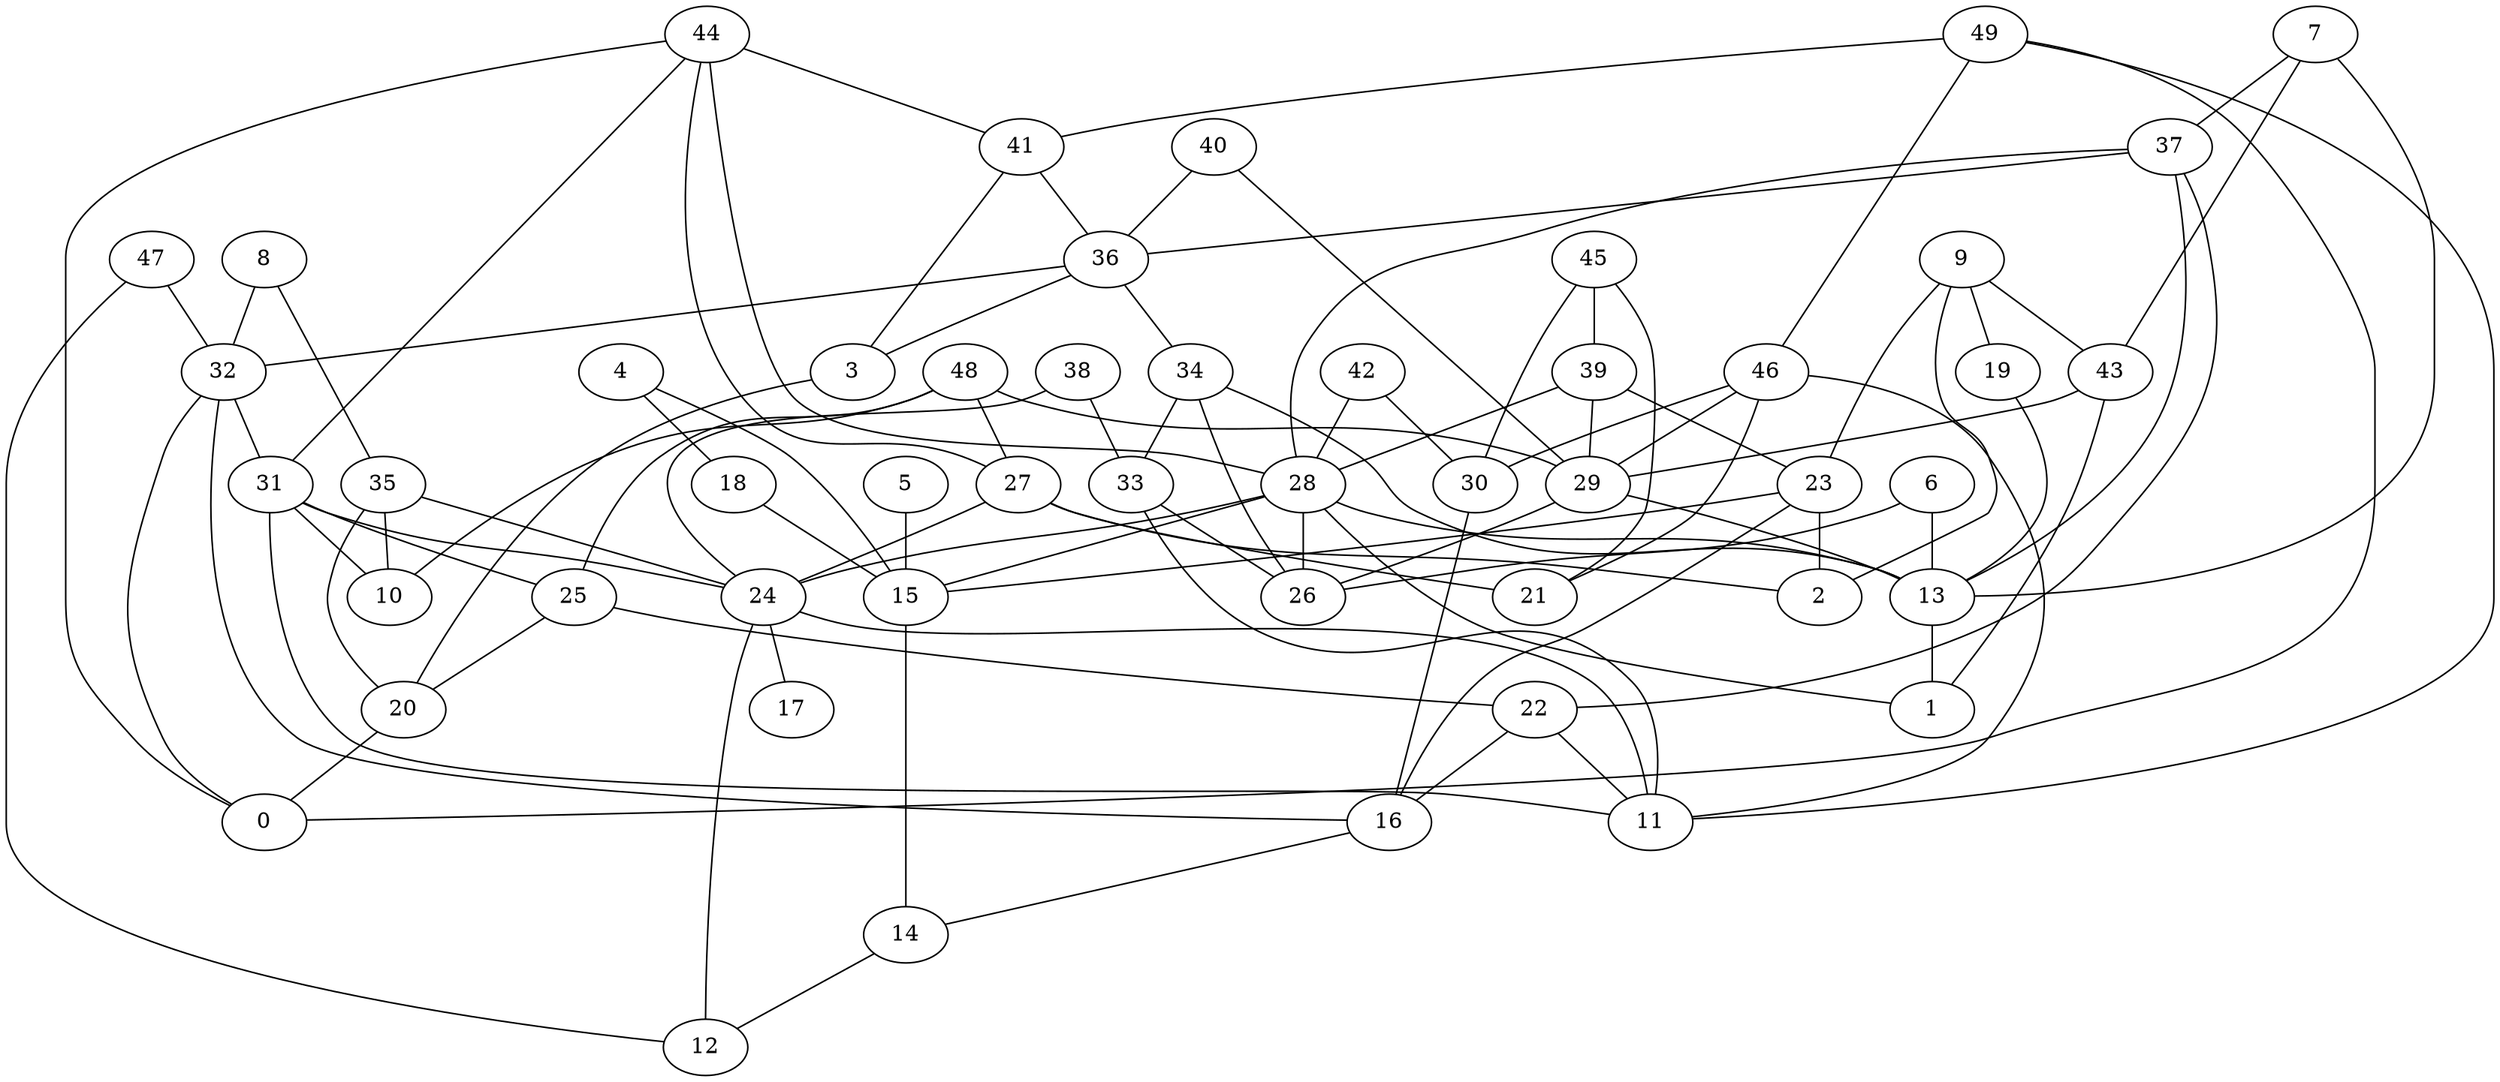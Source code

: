digraph GG_graph {

subgraph G_graph {
edge [color = black]
"5" -> "15" [dir = none]
"33" -> "26" [dir = none]
"38" -> "24" [dir = none]
"48" -> "25" [dir = none]
"43" -> "1" [dir = none]
"47" -> "32" [dir = none]
"7" -> "37" [dir = none]
"9" -> "43" [dir = none]
"9" -> "19" [dir = none]
"9" -> "23" [dir = none]
"32" -> "16" [dir = none]
"32" -> "31" [dir = none]
"6" -> "13" [dir = none]
"45" -> "21" [dir = none]
"27" -> "24" [dir = none]
"35" -> "20" [dir = none]
"35" -> "24" [dir = none]
"40" -> "36" [dir = none]
"41" -> "36" [dir = none]
"28" -> "13" [dir = none]
"28" -> "15" [dir = none]
"28" -> "24" [dir = none]
"46" -> "21" [dir = none]
"46" -> "11" [dir = none]
"31" -> "10" [dir = none]
"31" -> "25" [dir = none]
"31" -> "11" [dir = none]
"37" -> "22" [dir = none]
"37" -> "28" [dir = none]
"34" -> "13" [dir = none]
"14" -> "12" [dir = none]
"18" -> "15" [dir = none]
"24" -> "17" [dir = none]
"24" -> "11" [dir = none]
"15" -> "14" [dir = none]
"29" -> "26" [dir = none]
"29" -> "13" [dir = none]
"42" -> "30" [dir = none]
"42" -> "28" [dir = none]
"49" -> "41" [dir = none]
"8" -> "32" [dir = none]
"4" -> "18" [dir = none]
"39" -> "23" [dir = none]
"44" -> "0" [dir = none]
"44" -> "41" [dir = none]
"44" -> "31" [dir = none]
"23" -> "2" [dir = none]
"23" -> "15" [dir = none]
"36" -> "3" [dir = none]
"22" -> "11" [dir = none]
"7" -> "13" [dir = none]
"31" -> "24" [dir = none]
"35" -> "10" [dir = none]
"24" -> "12" [dir = none]
"3" -> "20" [dir = none]
"37" -> "36" [dir = none]
"39" -> "28" [dir = none]
"40" -> "29" [dir = none]
"28" -> "1" [dir = none]
"32" -> "0" [dir = none]
"9" -> "2" [dir = none]
"33" -> "11" [dir = none]
"44" -> "27" [dir = none]
"34" -> "33" [dir = none]
"34" -> "26" [dir = none]
"41" -> "3" [dir = none]
"28" -> "26" [dir = none]
"8" -> "35" [dir = none]
"49" -> "46" [dir = none]
"36" -> "34" [dir = none]
"45" -> "39" [dir = none]
"44" -> "28" [dir = none]
"7" -> "43" [dir = none]
"6" -> "26" [dir = none]
"36" -> "32" [dir = none]
"47" -> "12" [dir = none]
"48" -> "10" [dir = none]
"49" -> "0" [dir = none]
"38" -> "33" [dir = none]
"46" -> "29" [dir = none]
"19" -> "13" [dir = none]
"27" -> "21" [dir = none]
"49" -> "11" [dir = none]
"48" -> "29" [dir = none]
"39" -> "29" [dir = none]
"4" -> "15" [dir = none]
"46" -> "30" [dir = none]
"45" -> "30" [dir = none]
"48" -> "27" [dir = none]
"30" -> "16" [dir = none]
"43" -> "29" [dir = none]
"37" -> "13" [dir = none]
"27" -> "2" [dir = none]
"22" -> "16" [dir = none]
"25" -> "22" [dir = none]
"13" -> "1" [dir = none]
"23" -> "16" [dir = none]
"20" -> "0" [dir = none]
"25" -> "20" [dir = none]
"16" -> "14" [dir = none]
}

}
